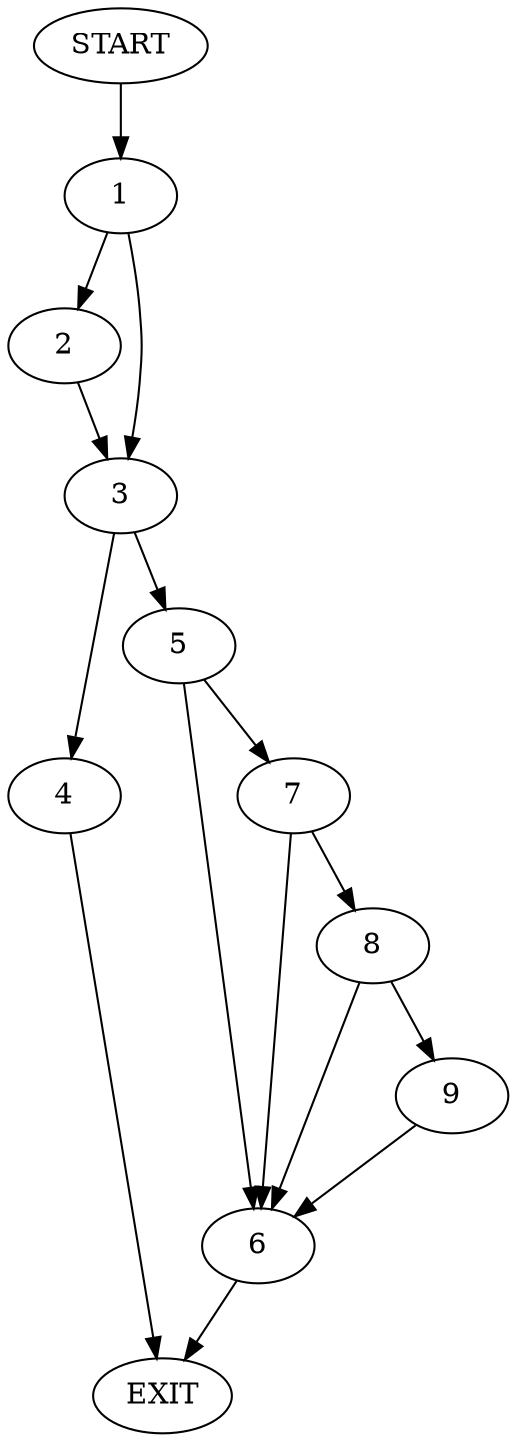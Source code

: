 digraph {
0 [label="START"]
10 [label="EXIT"]
0 -> 1
1 -> 2
1 -> 3
3 -> 4
3 -> 5
2 -> 3
4 -> 10
5 -> 6
5 -> 7
7 -> 6
7 -> 8
6 -> 10
8 -> 6
8 -> 9
9 -> 6
}
